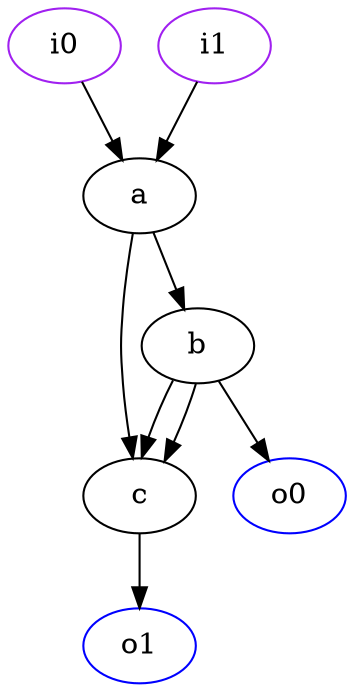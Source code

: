 digraph G{
0 [label=a, color=black];
1 [label=b, color=black];
2 [label=c, color=black];
3 [label=i0, color=purple];
4 [label=i1, color=purple];
5 [label=o0, color=blue];
6 [label=o1, color=blue];
0 -> 1;
0 -> 2;
1 -> 2;
1 -> 2;
1 -> 5;
2 -> 6;
3 -> 0;
4 -> 0;
}
